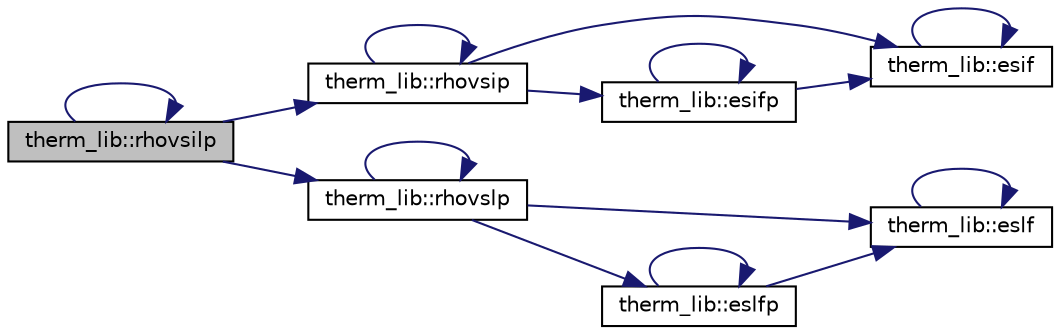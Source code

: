 digraph "therm_lib::rhovsilp"
{
 // LATEX_PDF_SIZE
  edge [fontname="Helvetica",fontsize="10",labelfontname="Helvetica",labelfontsize="10"];
  node [fontname="Helvetica",fontsize="10",shape=record];
  rankdir="LR";
  Node1 [label="therm_lib::rhovsilp",height=0.2,width=0.4,color="black", fillcolor="grey75", style="filled", fontcolor="black",tooltip=" "];
  Node1 -> Node1 [color="midnightblue",fontsize="10",style="solid",fontname="Helvetica"];
  Node1 -> Node2 [color="midnightblue",fontsize="10",style="solid",fontname="Helvetica"];
  Node2 [label="therm_lib::rhovsip",height=0.2,width=0.4,color="black", fillcolor="white", style="filled",URL="$namespacetherm__lib.html#a6bc712cfc32b1dcebed47c8a0942b92f",tooltip=" "];
  Node2 -> Node3 [color="midnightblue",fontsize="10",style="solid",fontname="Helvetica"];
  Node3 [label="therm_lib::esif",height=0.2,width=0.4,color="black", fillcolor="white", style="filled",URL="$namespacetherm__lib.html#a109004866b1542dfcfa1da1e5130d3c9",tooltip=" "];
  Node3 -> Node3 [color="midnightblue",fontsize="10",style="solid",fontname="Helvetica"];
  Node2 -> Node4 [color="midnightblue",fontsize="10",style="solid",fontname="Helvetica"];
  Node4 [label="therm_lib::esifp",height=0.2,width=0.4,color="black", fillcolor="white", style="filled",URL="$namespacetherm__lib.html#a4c1f51941fe39db465e2fba15c887667",tooltip=" "];
  Node4 -> Node3 [color="midnightblue",fontsize="10",style="solid",fontname="Helvetica"];
  Node4 -> Node4 [color="midnightblue",fontsize="10",style="solid",fontname="Helvetica"];
  Node2 -> Node2 [color="midnightblue",fontsize="10",style="solid",fontname="Helvetica"];
  Node1 -> Node5 [color="midnightblue",fontsize="10",style="solid",fontname="Helvetica"];
  Node5 [label="therm_lib::rhovslp",height=0.2,width=0.4,color="black", fillcolor="white", style="filled",URL="$namespacetherm__lib.html#a47c1103775af2f781f2fabf678217375",tooltip=" "];
  Node5 -> Node6 [color="midnightblue",fontsize="10",style="solid",fontname="Helvetica"];
  Node6 [label="therm_lib::eslf",height=0.2,width=0.4,color="black", fillcolor="white", style="filled",URL="$namespacetherm__lib.html#a82ae02323247d6435153002a309552fb",tooltip=" "];
  Node6 -> Node6 [color="midnightblue",fontsize="10",style="solid",fontname="Helvetica"];
  Node5 -> Node7 [color="midnightblue",fontsize="10",style="solid",fontname="Helvetica"];
  Node7 [label="therm_lib::eslfp",height=0.2,width=0.4,color="black", fillcolor="white", style="filled",URL="$namespacetherm__lib.html#a4339cfce3e15e3410bcc7ba6a7d6ba06",tooltip=" "];
  Node7 -> Node6 [color="midnightblue",fontsize="10",style="solid",fontname="Helvetica"];
  Node7 -> Node7 [color="midnightblue",fontsize="10",style="solid",fontname="Helvetica"];
  Node5 -> Node5 [color="midnightblue",fontsize="10",style="solid",fontname="Helvetica"];
}
